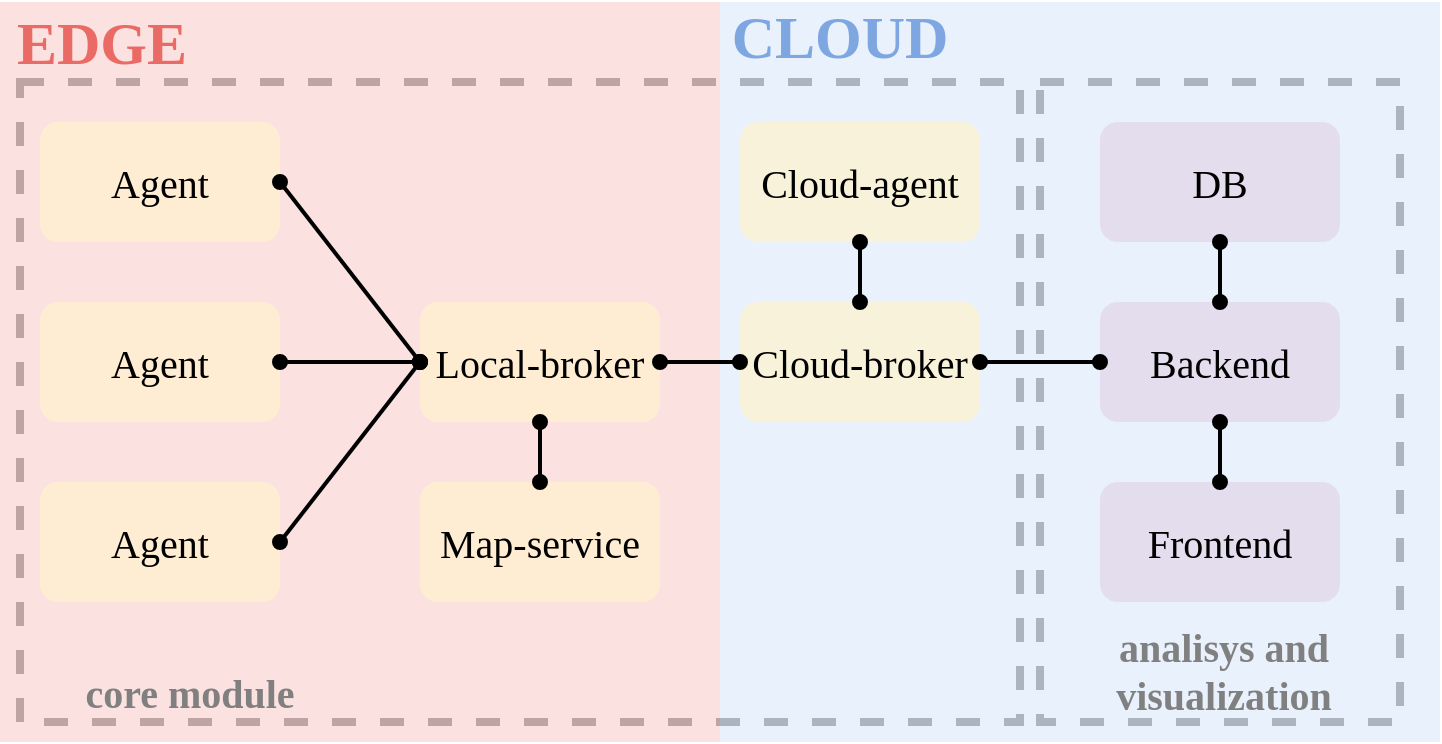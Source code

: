 <mxfile version="20.2.3" type="device"><diagram id="rBwOgjzcWbDTNRslZ8dk" name="Page-1"><mxGraphModel dx="1185" dy="768" grid="1" gridSize="10" guides="1" tooltips="1" connect="1" arrows="1" fold="1" page="1" pageScale="1" pageWidth="850" pageHeight="1100" math="0" shadow="0"><root><mxCell id="0"/><mxCell id="1" parent="0"/><mxCell id="5sQwuhr6_lLhTmBt-TNR-34" value="" style="rounded=0;whiteSpace=wrap;html=1;fontFamily=Lucida Console;fontSize=30;fontColor=#7EA6E0;opacity=60;fillColor=none;strokeWidth=4;dashed=1;" parent="1" vertex="1"><mxGeometry x="270" y="50" width="500" height="320" as="geometry"/></mxCell><mxCell id="5sQwuhr6_lLhTmBt-TNR-36" value="" style="rounded=0;whiteSpace=wrap;html=1;fontFamily=Lucida Console;fontSize=30;fontColor=#7EA6E0;opacity=60;fillColor=none;strokeWidth=4;dashed=1;" parent="1" vertex="1"><mxGeometry x="780" y="50" width="180" height="320" as="geometry"/></mxCell><mxCell id="5sQwuhr6_lLhTmBt-TNR-29" value="" style="rounded=0;whiteSpace=wrap;html=1;fontFamily=Lucida Console;fontSize=20;fillColor=#dae8fc;strokeColor=none;opacity=60;" parent="1" vertex="1"><mxGeometry x="620" y="10" width="360" height="370" as="geometry"/></mxCell><mxCell id="5sQwuhr6_lLhTmBt-TNR-28" value="" style="rounded=0;whiteSpace=wrap;html=1;fontFamily=Lucida Console;fontSize=20;fillColor=#f8cecc;strokeColor=none;opacity=60;" parent="1" vertex="1"><mxGeometry x="260" y="10" width="360" height="370" as="geometry"/></mxCell><mxCell id="5sQwuhr6_lLhTmBt-TNR-2" value="&lt;span style=&quot;font-size: 20px;&quot;&gt;&lt;font face=&quot;Lucida Console&quot;&gt;Agent&lt;/font&gt;&lt;/span&gt;" style="rounded=1;whiteSpace=wrap;html=1;fillColor=#fff2cc;strokeColor=none;opacity=70;" parent="1" vertex="1"><mxGeometry x="280" y="70" width="120" height="60" as="geometry"/></mxCell><mxCell id="5sQwuhr6_lLhTmBt-TNR-3" value="&lt;span style=&quot;font-size: 20px;&quot;&gt;&lt;font face=&quot;Lucida Console&quot;&gt;Agent&lt;/font&gt;&lt;/span&gt;" style="rounded=1;whiteSpace=wrap;html=1;fillColor=#fff2cc;strokeColor=none;opacity=70;" parent="1" vertex="1"><mxGeometry x="280" y="160" width="120" height="60" as="geometry"/></mxCell><mxCell id="5sQwuhr6_lLhTmBt-TNR-4" value="&lt;span style=&quot;font-size: 20px;&quot;&gt;&lt;font face=&quot;Lucida Console&quot;&gt;Agent&lt;/font&gt;&lt;/span&gt;" style="rounded=1;whiteSpace=wrap;html=1;fillColor=#fff2cc;strokeColor=none;opacity=70;" parent="1" vertex="1"><mxGeometry x="280" y="250" width="120" height="60" as="geometry"/></mxCell><mxCell id="5sQwuhr6_lLhTmBt-TNR-6" value="&lt;font face=&quot;Lucida Console&quot;&gt;&lt;span style=&quot;font-size: 20px;&quot;&gt;Backend&lt;/span&gt;&lt;/font&gt;" style="rounded=1;whiteSpace=wrap;html=1;fillColor=#e1d5e7;strokeColor=none;opacity=70;" parent="1" vertex="1"><mxGeometry x="810" y="160" width="120" height="60" as="geometry"/></mxCell><mxCell id="5sQwuhr6_lLhTmBt-TNR-7" value="&lt;font face=&quot;Lucida Console&quot;&gt;&lt;span style=&quot;font-size: 20px;&quot;&gt;Frontend&lt;/span&gt;&lt;/font&gt;" style="rounded=1;whiteSpace=wrap;html=1;fillColor=#e1d5e7;strokeColor=none;opacity=70;" parent="1" vertex="1"><mxGeometry x="810" y="250" width="120" height="60" as="geometry"/></mxCell><mxCell id="5sQwuhr6_lLhTmBt-TNR-9" value="&lt;font face=&quot;Lucida Console&quot;&gt;&lt;span style=&quot;font-size: 20px;&quot;&gt;DB&lt;/span&gt;&lt;/font&gt;" style="rounded=1;whiteSpace=wrap;html=1;fillColor=#e1d5e7;strokeColor=none;opacity=70;" parent="1" vertex="1"><mxGeometry x="810" y="70" width="120" height="60" as="geometry"/></mxCell><mxCell id="5sQwuhr6_lLhTmBt-TNR-10" value="&lt;font face=&quot;Lucida Console&quot;&gt;&lt;span style=&quot;font-size: 20px;&quot;&gt;Map-service&lt;/span&gt;&lt;/font&gt;" style="rounded=1;whiteSpace=wrap;html=1;fillColor=#fff2cc;strokeColor=none;opacity=70;" parent="1" vertex="1"><mxGeometry x="470" y="250" width="120" height="60" as="geometry"/></mxCell><mxCell id="5sQwuhr6_lLhTmBt-TNR-11" value="&lt;font face=&quot;Lucida Console&quot;&gt;&lt;span style=&quot;font-size: 20px;&quot;&gt;Local-broker&lt;/span&gt;&lt;/font&gt;" style="rounded=1;whiteSpace=wrap;html=1;fillColor=#fff2cc;strokeColor=none;opacity=70;" parent="1" vertex="1"><mxGeometry x="470" y="160" width="120" height="60" as="geometry"/></mxCell><mxCell id="5sQwuhr6_lLhTmBt-TNR-12" value="&lt;span style=&quot;font-size: 20px;&quot;&gt;&lt;font face=&quot;Lucida Console&quot;&gt;Cloud-agent&lt;/font&gt;&lt;/span&gt;" style="rounded=1;whiteSpace=wrap;html=1;fillColor=#fff2cc;strokeColor=none;opacity=70;" parent="1" vertex="1"><mxGeometry x="630" y="70" width="120" height="60" as="geometry"/></mxCell><mxCell id="5sQwuhr6_lLhTmBt-TNR-14" value="" style="endArrow=oval;html=1;rounded=0;fontFamily=Lucida Console;fontSize=20;exitX=1;exitY=0.5;exitDx=0;exitDy=0;entryX=0;entryY=0.5;entryDx=0;entryDy=0;startArrow=oval;startFill=1;strokeWidth=2;endFill=1;" parent="1" source="5sQwuhr6_lLhTmBt-TNR-2" target="5sQwuhr6_lLhTmBt-TNR-11" edge="1"><mxGeometry width="50" height="50" relative="1" as="geometry"><mxPoint x="440" y="100" as="sourcePoint"/><mxPoint x="490" y="50" as="targetPoint"/></mxGeometry></mxCell><mxCell id="5sQwuhr6_lLhTmBt-TNR-15" value="" style="endArrow=oval;html=1;rounded=0;fontFamily=Lucida Console;fontSize=20;exitX=1;exitY=0.5;exitDx=0;exitDy=0;entryX=0;entryY=0.5;entryDx=0;entryDy=0;startArrow=oval;startFill=1;strokeWidth=2;endFill=1;" parent="1" source="5sQwuhr6_lLhTmBt-TNR-3" target="5sQwuhr6_lLhTmBt-TNR-11" edge="1"><mxGeometry width="50" height="50" relative="1" as="geometry"><mxPoint x="410" y="110" as="sourcePoint"/><mxPoint x="480" y="200" as="targetPoint"/></mxGeometry></mxCell><mxCell id="5sQwuhr6_lLhTmBt-TNR-16" value="" style="endArrow=oval;html=1;rounded=0;fontFamily=Lucida Console;fontSize=20;exitX=1;exitY=0.5;exitDx=0;exitDy=0;entryX=0;entryY=0.5;entryDx=0;entryDy=0;startArrow=oval;startFill=1;strokeWidth=2;endFill=1;" parent="1" source="5sQwuhr6_lLhTmBt-TNR-4" target="5sQwuhr6_lLhTmBt-TNR-11" edge="1"><mxGeometry width="50" height="50" relative="1" as="geometry"><mxPoint x="440" y="300" as="sourcePoint"/><mxPoint x="510" y="390" as="targetPoint"/></mxGeometry></mxCell><mxCell id="5sQwuhr6_lLhTmBt-TNR-20" value="" style="endArrow=oval;html=1;rounded=0;fontFamily=Lucida Console;fontSize=20;exitX=0.5;exitY=1;exitDx=0;exitDy=0;startArrow=oval;startFill=1;strokeWidth=2;endFill=1;" parent="1" source="5sQwuhr6_lLhTmBt-TNR-9" target="5sQwuhr6_lLhTmBt-TNR-6" edge="1"><mxGeometry width="50" height="50" relative="1" as="geometry"><mxPoint x="700" y="40" as="sourcePoint"/><mxPoint x="770" y="130" as="targetPoint"/></mxGeometry></mxCell><mxCell id="5sQwuhr6_lLhTmBt-TNR-25" value="" style="endArrow=oval;html=1;rounded=0;fontFamily=Lucida Console;fontSize=20;exitX=0.5;exitY=1;exitDx=0;exitDy=0;entryX=0.5;entryY=0;entryDx=0;entryDy=0;startArrow=oval;startFill=1;strokeWidth=2;endFill=1;" parent="1" source="5sQwuhr6_lLhTmBt-TNR-11" target="5sQwuhr6_lLhTmBt-TNR-10" edge="1"><mxGeometry width="50" height="50" relative="1" as="geometry"><mxPoint x="480" y="180" as="sourcePoint"/><mxPoint x="550" y="270" as="targetPoint"/></mxGeometry></mxCell><mxCell id="5sQwuhr6_lLhTmBt-TNR-30" value="&lt;font color=&quot;#ea6b66&quot; style=&quot;font-size: 30px;&quot;&gt;&lt;b&gt;EDGE&lt;/b&gt;&lt;/font&gt;" style="text;html=1;strokeColor=none;fillColor=none;align=center;verticalAlign=middle;whiteSpace=wrap;rounded=0;fontFamily=Lucida Console;fontSize=20;opacity=60;" parent="1" vertex="1"><mxGeometry x="281" y="15" width="60" height="30" as="geometry"/></mxCell><mxCell id="5sQwuhr6_lLhTmBt-TNR-31" value="&lt;font color=&quot;#7ea6e0&quot; style=&quot;font-size: 30px;&quot;&gt;&lt;b style=&quot;&quot;&gt;CLOUD&lt;/b&gt;&lt;/font&gt;" style="text;html=1;strokeColor=none;fillColor=none;align=center;verticalAlign=middle;whiteSpace=wrap;rounded=0;fontFamily=Lucida Console;fontSize=20;opacity=60;" parent="1" vertex="1"><mxGeometry x="650" y="12" width="60" height="30" as="geometry"/></mxCell><mxCell id="5sQwuhr6_lLhTmBt-TNR-32" value="" style="endArrow=oval;html=1;rounded=0;fontFamily=Lucida Console;fontSize=20;exitX=1;exitY=0.5;exitDx=0;exitDy=0;startArrow=oval;startFill=1;strokeWidth=2;endFill=1;" parent="1" target="5sQwuhr6_lLhTmBt-TNR-7" edge="1"><mxGeometry width="50" height="50" relative="1" as="geometry"><mxPoint x="870" y="220" as="sourcePoint"/><mxPoint x="940" y="310" as="targetPoint"/></mxGeometry></mxCell><mxCell id="5sQwuhr6_lLhTmBt-TNR-37" value="&lt;font color=&quot;#808080&quot; size=&quot;1&quot;&gt;&lt;b style=&quot;font-size: 20px;&quot;&gt;core module&lt;/b&gt;&lt;/font&gt;" style="text;html=1;strokeColor=none;fillColor=none;align=center;verticalAlign=middle;whiteSpace=wrap;rounded=0;fontFamily=Lucida Console;fontSize=20;opacity=60;" parent="1" vertex="1"><mxGeometry x="270" y="340" width="170" height="30" as="geometry"/></mxCell><mxCell id="5sQwuhr6_lLhTmBt-TNR-38" value="&lt;font color=&quot;#808080&quot; size=&quot;1&quot;&gt;&lt;b style=&quot;font-size: 20px;&quot;&gt;analisys and visualization&lt;/b&gt;&lt;/font&gt;" style="text;html=1;strokeColor=none;fillColor=none;align=center;verticalAlign=middle;whiteSpace=wrap;rounded=0;fontFamily=Lucida Console;fontSize=20;opacity=60;" parent="1" vertex="1"><mxGeometry x="787" y="329" width="170" height="30" as="geometry"/></mxCell><mxCell id="lSWEiyaMKbOFbBAZZ_7k-1" value="&lt;span style=&quot;font-size: 20px;&quot;&gt;&lt;font face=&quot;Lucida Console&quot;&gt;Cloud-broker&lt;/font&gt;&lt;/span&gt;" style="rounded=1;whiteSpace=wrap;html=1;fillColor=#fff2cc;strokeColor=none;opacity=70;" vertex="1" parent="1"><mxGeometry x="630" y="160" width="120" height="60" as="geometry"/></mxCell><mxCell id="lSWEiyaMKbOFbBAZZ_7k-2" value="" style="endArrow=oval;html=1;rounded=0;fontFamily=Lucida Console;fontSize=20;entryX=0.5;entryY=0;entryDx=0;entryDy=0;startArrow=oval;startFill=1;strokeWidth=2;endFill=1;" edge="1" parent="1" source="5sQwuhr6_lLhTmBt-TNR-12" target="lSWEiyaMKbOFbBAZZ_7k-1"><mxGeometry width="50" height="50" relative="1" as="geometry"><mxPoint x="689.66" y="150" as="sourcePoint"/><mxPoint x="689.66" y="180" as="targetPoint"/></mxGeometry></mxCell><mxCell id="lSWEiyaMKbOFbBAZZ_7k-5" value="" style="endArrow=oval;html=1;rounded=0;fontFamily=Lucida Console;fontSize=20;entryX=1;entryY=0.5;entryDx=0;entryDy=0;startArrow=oval;startFill=1;strokeWidth=2;endFill=1;exitX=0;exitY=0.5;exitDx=0;exitDy=0;" edge="1" parent="1" source="5sQwuhr6_lLhTmBt-TNR-6" target="lSWEiyaMKbOFbBAZZ_7k-1"><mxGeometry width="50" height="50" relative="1" as="geometry"><mxPoint x="700" y="140" as="sourcePoint"/><mxPoint x="700" y="170" as="targetPoint"/></mxGeometry></mxCell><mxCell id="lSWEiyaMKbOFbBAZZ_7k-6" value="" style="endArrow=oval;html=1;rounded=0;fontFamily=Lucida Console;fontSize=20;entryX=1;entryY=0.5;entryDx=0;entryDy=0;startArrow=oval;startFill=1;strokeWidth=2;endFill=1;" edge="1" parent="1" target="5sQwuhr6_lLhTmBt-TNR-11"><mxGeometry width="50" height="50" relative="1" as="geometry"><mxPoint x="630" y="190" as="sourcePoint"/><mxPoint x="600" y="189.76" as="targetPoint"/></mxGeometry></mxCell></root></mxGraphModel></diagram></mxfile>